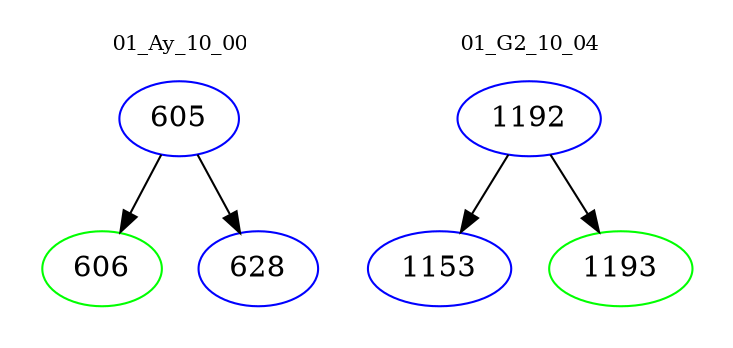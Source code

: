 digraph{
subgraph cluster_0 {
color = white
label = "01_Ay_10_00";
fontsize=10;
T0_605 [label="605", color="blue"]
T0_605 -> T0_606 [color="black"]
T0_606 [label="606", color="green"]
T0_605 -> T0_628 [color="black"]
T0_628 [label="628", color="blue"]
}
subgraph cluster_1 {
color = white
label = "01_G2_10_04";
fontsize=10;
T1_1192 [label="1192", color="blue"]
T1_1192 -> T1_1153 [color="black"]
T1_1153 [label="1153", color="blue"]
T1_1192 -> T1_1193 [color="black"]
T1_1193 [label="1193", color="green"]
}
}
